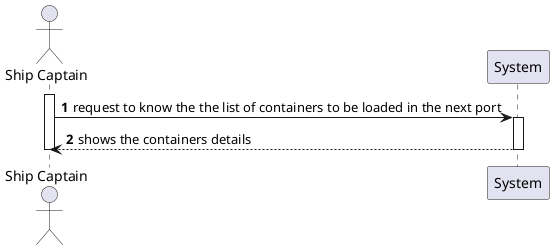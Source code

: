 @startuml
'https://plantuml.com/sequence-diagram

autonumber

actor "Ship Captain" as PM
participant "System" as S
activate PM

PM -> S: request to know the the list of containers to be loaded in the next port
activate S
PM <-- S: shows the containers details
deactivate S
deactivate PM
@enduml